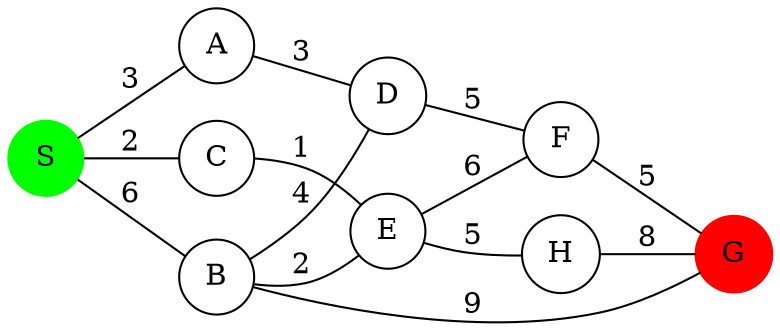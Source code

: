 graph G {
  // Layout settings
  rankdir=LR; // Left-to-right layout for better flow
  
  // Nodes
  "S" [shape=circle, color=green, style=filled]; // Start node
  "G" [shape=circle, color=red, style=filled];   // End node
  "A" [shape=circle];
  "B" [shape=circle];
  "C" [shape=circle];
  "D" [shape=circle];
  "E" [shape=circle];
  "F" [shape=circle];
  "H" [shape=circle];

  // Edges with weights
  "S" -- "A" [label="3"];
  "S" -- "B" [label="6"];
  "S" -- "C" [label="2"];
  "A" -- "D" [label="3"];
  "B" -- "E" [label="2"];
  "B" -- "D" [label="4"];
  "B" -- "G" [label="9"];
  "C" -- "E" [label="1"];
  "D" -- "F" [label="5"];
  "E" -- "H" [label="5"];
  "E" -- "F" [label="6"];
  "F" -- "G" [label="5"];
  "H" -- "G" [label="8"];
}
